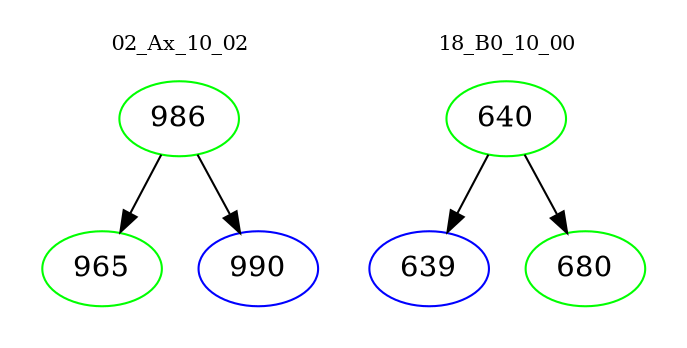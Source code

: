 digraph{
subgraph cluster_0 {
color = white
label = "02_Ax_10_02";
fontsize=10;
T0_986 [label="986", color="green"]
T0_986 -> T0_965 [color="black"]
T0_965 [label="965", color="green"]
T0_986 -> T0_990 [color="black"]
T0_990 [label="990", color="blue"]
}
subgraph cluster_1 {
color = white
label = "18_B0_10_00";
fontsize=10;
T1_640 [label="640", color="green"]
T1_640 -> T1_639 [color="black"]
T1_639 [label="639", color="blue"]
T1_640 -> T1_680 [color="black"]
T1_680 [label="680", color="green"]
}
}
